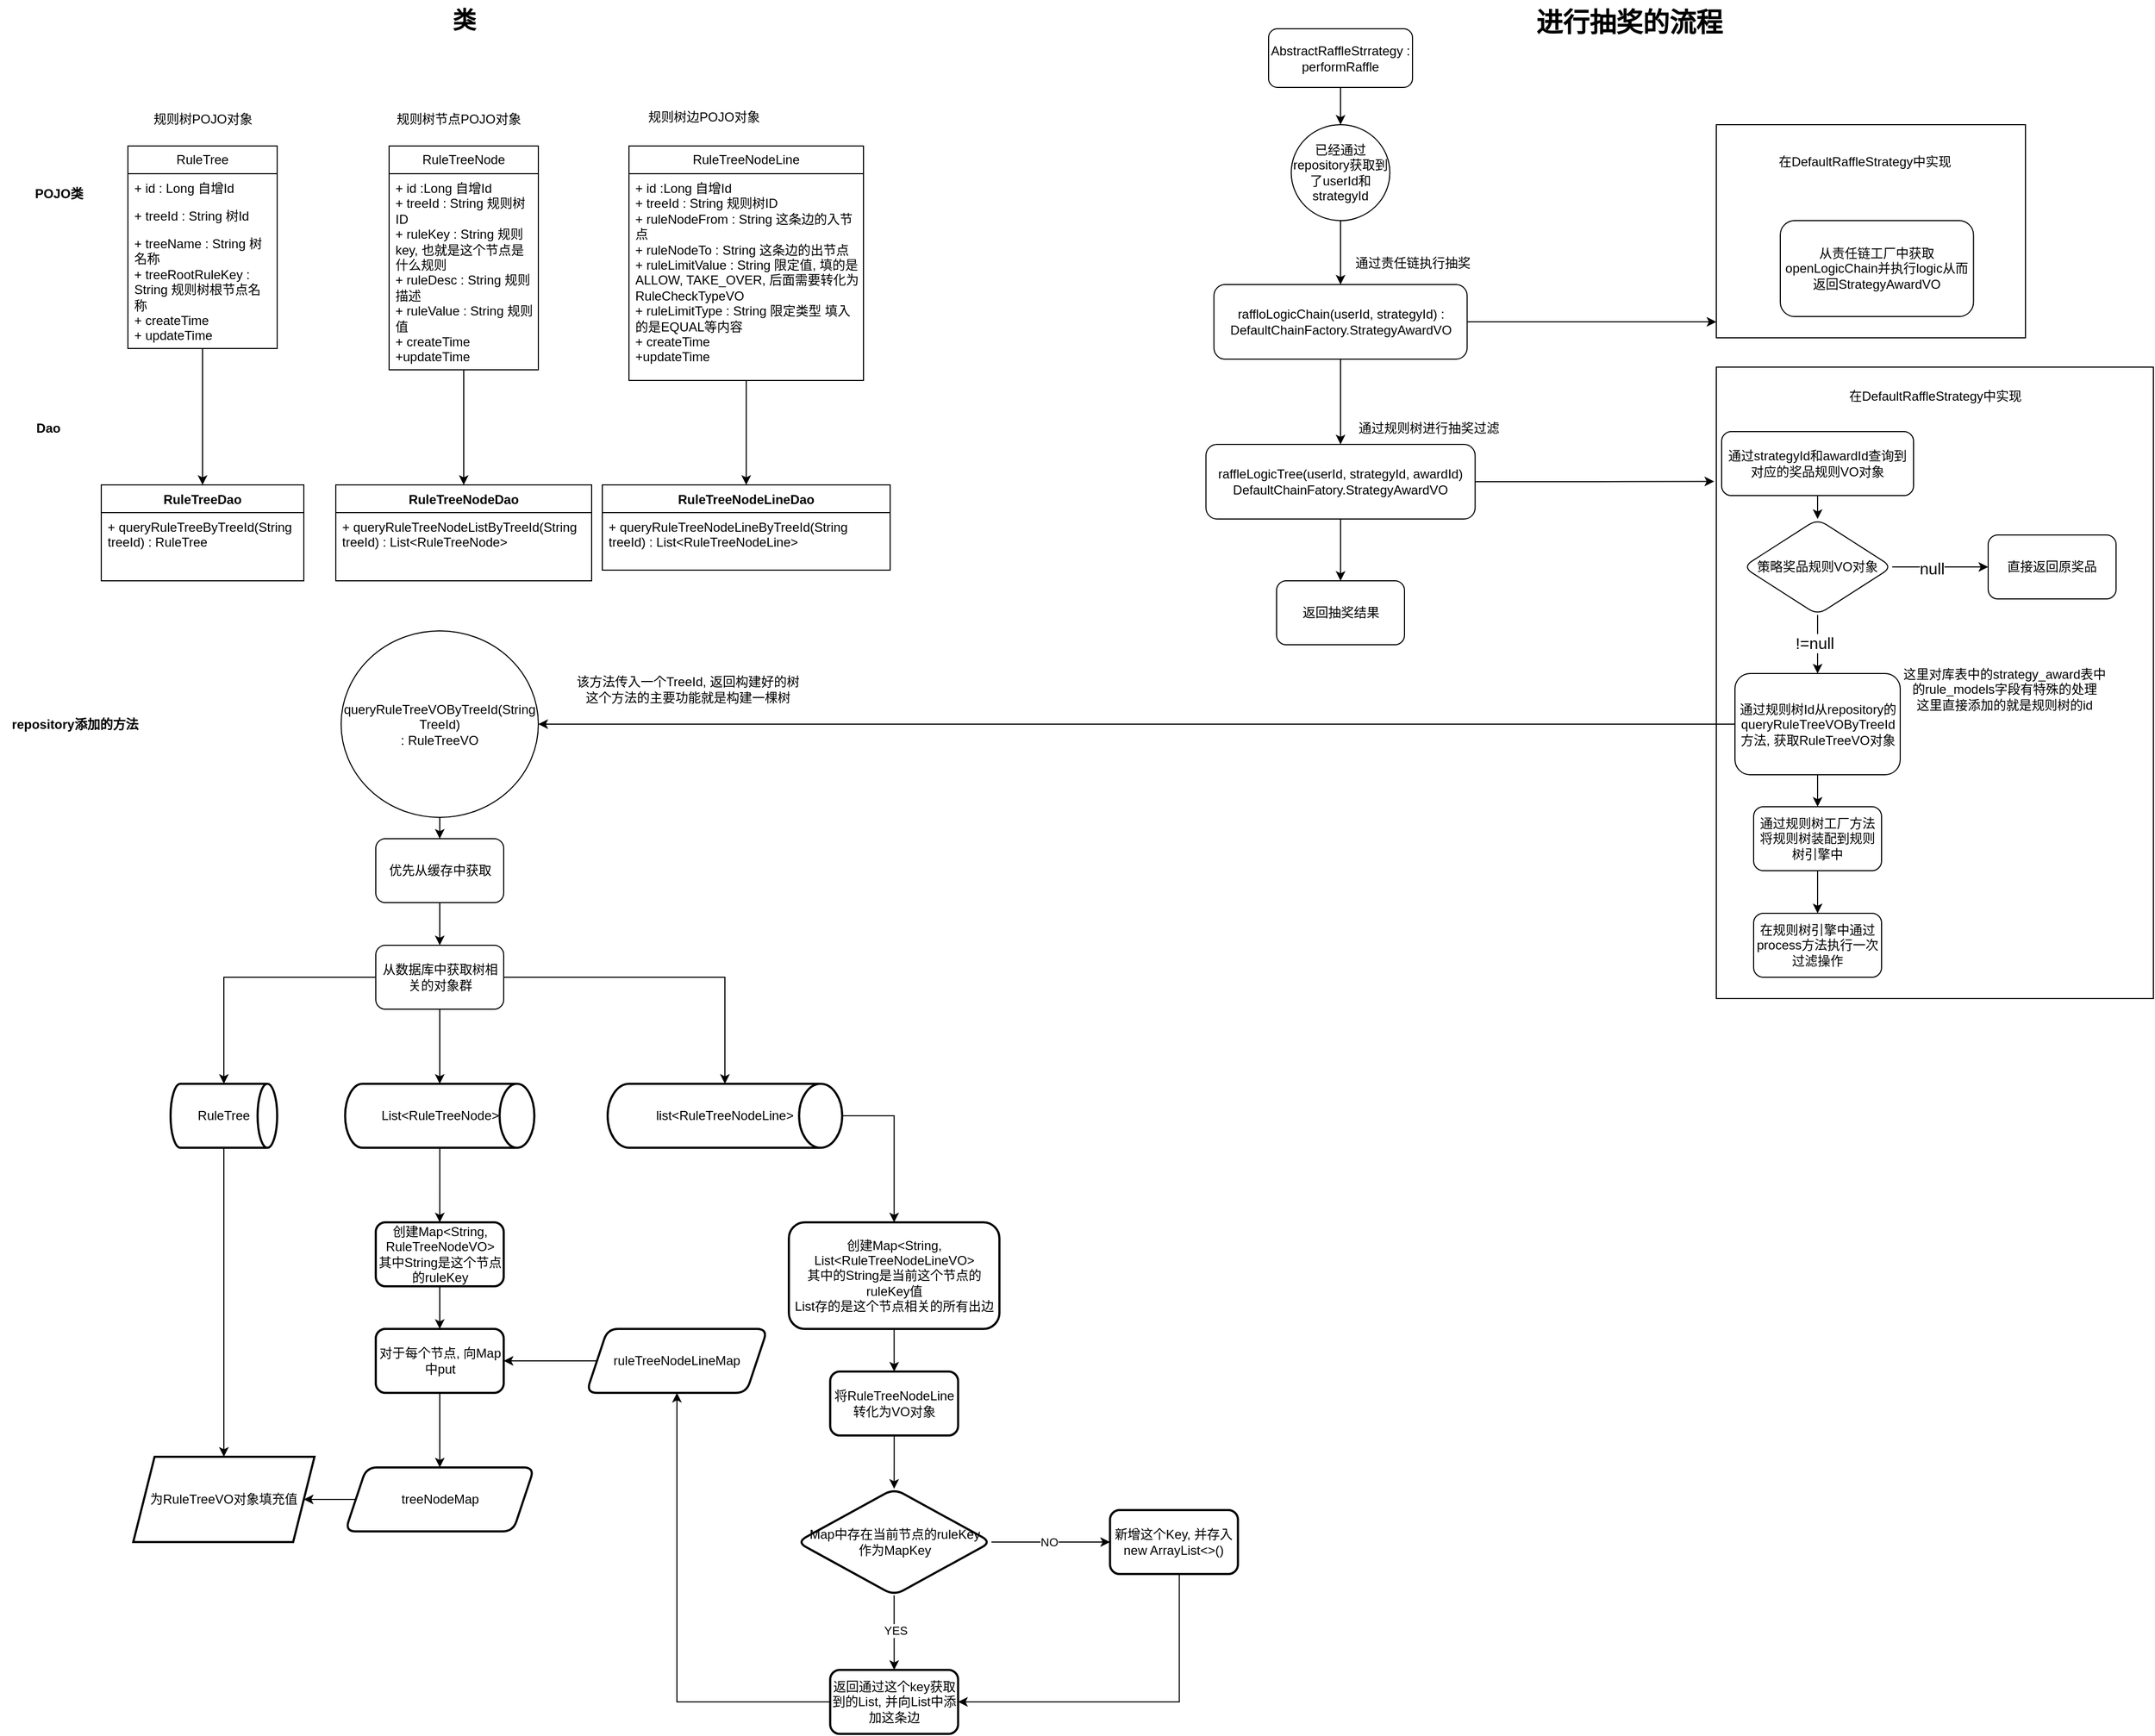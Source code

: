 <mxfile version="26.0.16">
  <diagram id="C5RBs43oDa-KdzZeNtuy" name="Page-1">
    <mxGraphModel dx="5303" dy="2144" grid="1" gridSize="10" guides="1" tooltips="1" connect="1" arrows="1" fold="1" page="1" pageScale="1" pageWidth="827" pageHeight="1169" math="0" shadow="0">
      <root>
        <mxCell id="WIyWlLk6GJQsqaUBKTNV-0" />
        <mxCell id="WIyWlLk6GJQsqaUBKTNV-1" parent="WIyWlLk6GJQsqaUBKTNV-0" />
        <mxCell id="oXg1LIYxwjziT1s_v5uo-91" value="" style="rounded=0;whiteSpace=wrap;html=1;fillColor=none;" vertex="1" parent="WIyWlLk6GJQsqaUBKTNV-1">
          <mxGeometry x="800" y="387.5" width="410" height="592.5" as="geometry" />
        </mxCell>
        <mxCell id="oXg1LIYxwjziT1s_v5uo-63" value="" style="rounded=0;whiteSpace=wrap;html=1;fillColor=none;" vertex="1" parent="WIyWlLk6GJQsqaUBKTNV-1">
          <mxGeometry x="800" y="160" width="290" height="200" as="geometry" />
        </mxCell>
        <mxCell id="oXg1LIYxwjziT1s_v5uo-50" value="" style="edgeStyle=orthogonalEdgeStyle;rounded=0;orthogonalLoop=1;jettySize=auto;html=1;" edge="1" parent="WIyWlLk6GJQsqaUBKTNV-1" source="WIyWlLk6GJQsqaUBKTNV-3" target="oXg1LIYxwjziT1s_v5uo-49">
          <mxGeometry relative="1" as="geometry" />
        </mxCell>
        <mxCell id="WIyWlLk6GJQsqaUBKTNV-3" value="AbstractRaffleStrrategy : performRaffle" style="rounded=1;whiteSpace=wrap;html=1;fontSize=12;glass=0;strokeWidth=1;shadow=0;" parent="WIyWlLk6GJQsqaUBKTNV-1" vertex="1">
          <mxGeometry x="380" y="70" width="135" height="55" as="geometry" />
        </mxCell>
        <mxCell id="duz1Y-5PVrEEevAg_t8W-0" value="进行抽奖的流程" style="text;html=1;align=center;verticalAlign=middle;resizable=0;points=[];autosize=1;strokeColor=none;fillColor=none;fontStyle=1;fontSize=25;" parent="WIyWlLk6GJQsqaUBKTNV-1" vertex="1">
          <mxGeometry x="617.5" y="43" width="200" height="40" as="geometry" />
        </mxCell>
        <mxCell id="oXg1LIYxwjziT1s_v5uo-0" value="&lt;font style=&quot;font-size: 22px;&quot;&gt;&lt;b&gt;类&lt;/b&gt;&lt;/font&gt;" style="text;html=1;align=center;verticalAlign=middle;resizable=0;points=[];autosize=1;strokeColor=none;fillColor=none;" vertex="1" parent="WIyWlLk6GJQsqaUBKTNV-1">
          <mxGeometry x="-400" y="43" width="50" height="40" as="geometry" />
        </mxCell>
        <mxCell id="oXg1LIYxwjziT1s_v5uo-1" value="POJO类" style="text;html=1;align=center;verticalAlign=middle;resizable=0;points=[];autosize=1;strokeColor=none;fillColor=none;fontStyle=1" vertex="1" parent="WIyWlLk6GJQsqaUBKTNV-1">
          <mxGeometry x="-790" y="210" width="70" height="30" as="geometry" />
        </mxCell>
        <mxCell id="oXg1LIYxwjziT1s_v5uo-2" value="Dao" style="text;html=1;align=center;verticalAlign=middle;resizable=0;points=[];autosize=1;strokeColor=none;fillColor=none;fontStyle=1" vertex="1" parent="WIyWlLk6GJQsqaUBKTNV-1">
          <mxGeometry x="-790" y="430" width="50" height="30" as="geometry" />
        </mxCell>
        <mxCell id="oXg1LIYxwjziT1s_v5uo-3" value="repository添加的方法" style="text;html=1;align=center;verticalAlign=middle;resizable=0;points=[];autosize=1;strokeColor=none;fillColor=none;fontStyle=1" vertex="1" parent="WIyWlLk6GJQsqaUBKTNV-1">
          <mxGeometry x="-810" y="707.5" width="140" height="30" as="geometry" />
        </mxCell>
        <mxCell id="oXg1LIYxwjziT1s_v5uo-45" style="edgeStyle=orthogonalEdgeStyle;rounded=0;orthogonalLoop=1;jettySize=auto;html=1;entryX=0.5;entryY=0;entryDx=0;entryDy=0;" edge="1" parent="WIyWlLk6GJQsqaUBKTNV-1" source="oXg1LIYxwjziT1s_v5uo-9" target="oXg1LIYxwjziT1s_v5uo-21">
          <mxGeometry relative="1" as="geometry" />
        </mxCell>
        <mxCell id="oXg1LIYxwjziT1s_v5uo-9" value="RuleTreeNode" style="swimlane;fontStyle=0;childLayout=stackLayout;horizontal=1;startSize=26;fillColor=none;horizontalStack=0;resizeParent=1;resizeParentMax=0;resizeLast=0;collapsible=1;marginBottom=0;whiteSpace=wrap;html=1;" vertex="1" parent="WIyWlLk6GJQsqaUBKTNV-1">
          <mxGeometry x="-445" y="180" width="140" height="210" as="geometry" />
        </mxCell>
        <mxCell id="oXg1LIYxwjziT1s_v5uo-12" value="+ id :Long 自增Id&lt;div&gt;+ treeId : String 规则树ID&lt;/div&gt;&lt;div&gt;+ ruleKey : String 规则key, 也就是这个节点是什么规则&lt;/div&gt;&lt;div&gt;+ ruleDesc : String 规则描述&lt;/div&gt;&lt;div&gt;+ ruleValue : String 规则值&lt;/div&gt;&lt;div&gt;+ createTime&lt;br&gt;+updateTime&lt;/div&gt;" style="text;strokeColor=none;fillColor=none;align=left;verticalAlign=top;spacingLeft=4;spacingRight=4;overflow=hidden;rotatable=0;points=[[0,0.5],[1,0.5]];portConstraint=eastwest;whiteSpace=wrap;html=1;" vertex="1" parent="oXg1LIYxwjziT1s_v5uo-9">
          <mxGeometry y="26" width="140" height="184" as="geometry" />
        </mxCell>
        <mxCell id="oXg1LIYxwjziT1s_v5uo-44" style="edgeStyle=orthogonalEdgeStyle;rounded=0;orthogonalLoop=1;jettySize=auto;html=1;entryX=0.5;entryY=0;entryDx=0;entryDy=0;" edge="1" parent="WIyWlLk6GJQsqaUBKTNV-1" source="oXg1LIYxwjziT1s_v5uo-13" target="oXg1LIYxwjziT1s_v5uo-25">
          <mxGeometry relative="1" as="geometry" />
        </mxCell>
        <mxCell id="oXg1LIYxwjziT1s_v5uo-13" value="RuleTree" style="swimlane;fontStyle=0;childLayout=stackLayout;horizontal=1;startSize=26;fillColor=none;horizontalStack=0;resizeParent=1;resizeParentMax=0;resizeLast=0;collapsible=1;marginBottom=0;whiteSpace=wrap;html=1;" vertex="1" parent="WIyWlLk6GJQsqaUBKTNV-1">
          <mxGeometry x="-690" y="180" width="140" height="190" as="geometry" />
        </mxCell>
        <mxCell id="oXg1LIYxwjziT1s_v5uo-14" value="+ id : Long 自增Id" style="text;strokeColor=none;fillColor=none;align=left;verticalAlign=top;spacingLeft=4;spacingRight=4;overflow=hidden;rotatable=0;points=[[0,0.5],[1,0.5]];portConstraint=eastwest;whiteSpace=wrap;html=1;" vertex="1" parent="oXg1LIYxwjziT1s_v5uo-13">
          <mxGeometry y="26" width="140" height="26" as="geometry" />
        </mxCell>
        <mxCell id="oXg1LIYxwjziT1s_v5uo-15" value="+ treeId : String 树Id" style="text;strokeColor=none;fillColor=none;align=left;verticalAlign=top;spacingLeft=4;spacingRight=4;overflow=hidden;rotatable=0;points=[[0,0.5],[1,0.5]];portConstraint=eastwest;whiteSpace=wrap;html=1;" vertex="1" parent="oXg1LIYxwjziT1s_v5uo-13">
          <mxGeometry y="52" width="140" height="26" as="geometry" />
        </mxCell>
        <mxCell id="oXg1LIYxwjziT1s_v5uo-16" value="+ treeName : String 树名称&lt;br&gt;&lt;div&gt;+ treeRootRuleKey : String 规则树根节点名称&lt;/div&gt;&lt;div&gt;+ createTime&lt;br&gt;+ updateTime&lt;/div&gt;" style="text;strokeColor=none;fillColor=none;align=left;verticalAlign=top;spacingLeft=4;spacingRight=4;overflow=hidden;rotatable=0;points=[[0,0.5],[1,0.5]];portConstraint=eastwest;whiteSpace=wrap;html=1;" vertex="1" parent="oXg1LIYxwjziT1s_v5uo-13">
          <mxGeometry y="78" width="140" height="112" as="geometry" />
        </mxCell>
        <mxCell id="oXg1LIYxwjziT1s_v5uo-46" style="edgeStyle=orthogonalEdgeStyle;rounded=0;orthogonalLoop=1;jettySize=auto;html=1;" edge="1" parent="WIyWlLk6GJQsqaUBKTNV-1" source="oXg1LIYxwjziT1s_v5uo-17" target="oXg1LIYxwjziT1s_v5uo-29">
          <mxGeometry relative="1" as="geometry" />
        </mxCell>
        <mxCell id="oXg1LIYxwjziT1s_v5uo-17" value="RuleTreeNodeLine" style="swimlane;fontStyle=0;childLayout=stackLayout;horizontal=1;startSize=26;fillColor=none;horizontalStack=0;resizeParent=1;resizeParentMax=0;resizeLast=0;collapsible=1;marginBottom=0;whiteSpace=wrap;html=1;" vertex="1" parent="WIyWlLk6GJQsqaUBKTNV-1">
          <mxGeometry x="-220" y="180" width="220" height="220" as="geometry" />
        </mxCell>
        <mxCell id="oXg1LIYxwjziT1s_v5uo-20" value="+ id :Long 自增Id&lt;div&gt;+ treeId : String 规则树ID&lt;/div&gt;&lt;div&gt;+ ruleNodeFrom : String 这条边的入节点&lt;/div&gt;&lt;div&gt;+ ruleNodeTo : String 这条边的出节点&lt;/div&gt;&lt;div&gt;+ ruleLimitValue : String 限定值, 填的是ALLOW, TAKE_OVER, 后面需要转化为RuleCheckTypeVO&lt;/div&gt;&lt;div&gt;+ ruleLimitType : String 限定类型 填入的是EQUAL等内容&lt;/div&gt;&lt;div&gt;+ createTime&lt;br&gt;+updateTime&lt;/div&gt;" style="text;strokeColor=none;fillColor=none;align=left;verticalAlign=top;spacingLeft=4;spacingRight=4;overflow=hidden;rotatable=0;points=[[0,0.5],[1,0.5]];portConstraint=eastwest;whiteSpace=wrap;html=1;" vertex="1" parent="oXg1LIYxwjziT1s_v5uo-17">
          <mxGeometry y="26" width="220" height="194" as="geometry" />
        </mxCell>
        <mxCell id="oXg1LIYxwjziT1s_v5uo-21" value="RuleTreeNodeDao" style="swimlane;fontStyle=1;align=center;verticalAlign=top;childLayout=stackLayout;horizontal=1;startSize=26;horizontalStack=0;resizeParent=1;resizeParentMax=0;resizeLast=0;collapsible=1;marginBottom=0;whiteSpace=wrap;html=1;" vertex="1" parent="WIyWlLk6GJQsqaUBKTNV-1">
          <mxGeometry x="-495" y="498" width="240" height="90" as="geometry" />
        </mxCell>
        <mxCell id="oXg1LIYxwjziT1s_v5uo-24" value="+ queryRuleTreeNodeListByTreeId(String treeId) : List&amp;lt;RuleTreeNode&amp;gt;" style="text;strokeColor=none;fillColor=none;align=left;verticalAlign=top;spacingLeft=4;spacingRight=4;overflow=hidden;rotatable=0;points=[[0,0.5],[1,0.5]];portConstraint=eastwest;whiteSpace=wrap;html=1;" vertex="1" parent="oXg1LIYxwjziT1s_v5uo-21">
          <mxGeometry y="26" width="240" height="64" as="geometry" />
        </mxCell>
        <mxCell id="oXg1LIYxwjziT1s_v5uo-25" value="RuleTreeDao" style="swimlane;fontStyle=1;align=center;verticalAlign=top;childLayout=stackLayout;horizontal=1;startSize=26;horizontalStack=0;resizeParent=1;resizeParentMax=0;resizeLast=0;collapsible=1;marginBottom=0;whiteSpace=wrap;html=1;" vertex="1" parent="WIyWlLk6GJQsqaUBKTNV-1">
          <mxGeometry x="-715" y="498" width="190" height="90" as="geometry" />
        </mxCell>
        <mxCell id="oXg1LIYxwjziT1s_v5uo-28" value="+ queryRuleTreeByTreeId(String treeId) : RuleTree" style="text;strokeColor=none;fillColor=none;align=left;verticalAlign=top;spacingLeft=4;spacingRight=4;overflow=hidden;rotatable=0;points=[[0,0.5],[1,0.5]];portConstraint=eastwest;whiteSpace=wrap;html=1;" vertex="1" parent="oXg1LIYxwjziT1s_v5uo-25">
          <mxGeometry y="26" width="190" height="64" as="geometry" />
        </mxCell>
        <mxCell id="oXg1LIYxwjziT1s_v5uo-29" value="RuleTreeNodeLineDao" style="swimlane;fontStyle=1;align=center;verticalAlign=top;childLayout=stackLayout;horizontal=1;startSize=26;horizontalStack=0;resizeParent=1;resizeParentMax=0;resizeLast=0;collapsible=1;marginBottom=0;whiteSpace=wrap;html=1;" vertex="1" parent="WIyWlLk6GJQsqaUBKTNV-1">
          <mxGeometry x="-245" y="498" width="270" height="80" as="geometry" />
        </mxCell>
        <mxCell id="oXg1LIYxwjziT1s_v5uo-32" value="+ queryRuleTreeNodeLineByTreeId(String treeId) : List&amp;lt;RuleTreeNodeLine&amp;gt;" style="text;strokeColor=none;fillColor=none;align=left;verticalAlign=top;spacingLeft=4;spacingRight=4;overflow=hidden;rotatable=0;points=[[0,0.5],[1,0.5]];portConstraint=eastwest;whiteSpace=wrap;html=1;" vertex="1" parent="oXg1LIYxwjziT1s_v5uo-29">
          <mxGeometry y="26" width="270" height="54" as="geometry" />
        </mxCell>
        <mxCell id="oXg1LIYxwjziT1s_v5uo-40" value="规则树POJO对象" style="text;html=1;align=center;verticalAlign=middle;resizable=0;points=[];autosize=1;strokeColor=none;fillColor=none;" vertex="1" parent="WIyWlLk6GJQsqaUBKTNV-1">
          <mxGeometry x="-680" y="140" width="120" height="30" as="geometry" />
        </mxCell>
        <mxCell id="oXg1LIYxwjziT1s_v5uo-41" value="规则树节点POJO对象" style="text;html=1;align=center;verticalAlign=middle;resizable=0;points=[];autosize=1;strokeColor=none;fillColor=none;" vertex="1" parent="WIyWlLk6GJQsqaUBKTNV-1">
          <mxGeometry x="-450" y="140" width="140" height="30" as="geometry" />
        </mxCell>
        <mxCell id="oXg1LIYxwjziT1s_v5uo-42" value="规则树边POJO对象" style="text;html=1;align=center;verticalAlign=middle;resizable=0;points=[];autosize=1;strokeColor=none;fillColor=none;" vertex="1" parent="WIyWlLk6GJQsqaUBKTNV-1">
          <mxGeometry x="-215" y="138" width="130" height="30" as="geometry" />
        </mxCell>
        <mxCell id="oXg1LIYxwjziT1s_v5uo-54" value="" style="edgeStyle=orthogonalEdgeStyle;rounded=0;orthogonalLoop=1;jettySize=auto;html=1;" edge="1" parent="WIyWlLk6GJQsqaUBKTNV-1" source="oXg1LIYxwjziT1s_v5uo-49" target="oXg1LIYxwjziT1s_v5uo-53">
          <mxGeometry relative="1" as="geometry" />
        </mxCell>
        <mxCell id="oXg1LIYxwjziT1s_v5uo-49" value="已经通过repository获取到了userId和strategyId" style="ellipse;whiteSpace=wrap;html=1;rounded=1;glass=0;strokeWidth=1;shadow=0;" vertex="1" parent="WIyWlLk6GJQsqaUBKTNV-1">
          <mxGeometry x="401.25" y="160" width="92.5" height="90" as="geometry" />
        </mxCell>
        <mxCell id="oXg1LIYxwjziT1s_v5uo-62" style="edgeStyle=orthogonalEdgeStyle;rounded=0;orthogonalLoop=1;jettySize=auto;html=1;" edge="1" parent="WIyWlLk6GJQsqaUBKTNV-1" source="oXg1LIYxwjziT1s_v5uo-53">
          <mxGeometry relative="1" as="geometry">
            <mxPoint x="800" y="345" as="targetPoint" />
          </mxGeometry>
        </mxCell>
        <mxCell id="oXg1LIYxwjziT1s_v5uo-68" value="" style="edgeStyle=orthogonalEdgeStyle;rounded=0;orthogonalLoop=1;jettySize=auto;html=1;" edge="1" parent="WIyWlLk6GJQsqaUBKTNV-1" source="oXg1LIYxwjziT1s_v5uo-53" target="oXg1LIYxwjziT1s_v5uo-67">
          <mxGeometry relative="1" as="geometry" />
        </mxCell>
        <mxCell id="oXg1LIYxwjziT1s_v5uo-53" value="raffloLogicChain(userId, strategyId) : DefaultChainFactory.StrategyAwardVO" style="whiteSpace=wrap;html=1;rounded=1;glass=0;strokeWidth=1;shadow=0;" vertex="1" parent="WIyWlLk6GJQsqaUBKTNV-1">
          <mxGeometry x="328.75" y="310" width="237.5" height="70" as="geometry" />
        </mxCell>
        <mxCell id="oXg1LIYxwjziT1s_v5uo-55" value="通过责任链执行抽奖" style="text;html=1;align=center;verticalAlign=middle;resizable=0;points=[];autosize=1;strokeColor=none;fillColor=none;" vertex="1" parent="WIyWlLk6GJQsqaUBKTNV-1">
          <mxGeometry x="450" y="275" width="130" height="30" as="geometry" />
        </mxCell>
        <mxCell id="oXg1LIYxwjziT1s_v5uo-59" value="在DefaultRaffleStrategy中实现" style="text;html=1;align=center;verticalAlign=middle;resizable=0;points=[];autosize=1;strokeColor=none;fillColor=none;" vertex="1" parent="WIyWlLk6GJQsqaUBKTNV-1">
          <mxGeometry x="843.75" y="180" width="190" height="30" as="geometry" />
        </mxCell>
        <mxCell id="oXg1LIYxwjziT1s_v5uo-60" value="从责任链工厂中获取openLogicChain并执行logic从而返回StrategyAwardVO" style="whiteSpace=wrap;html=1;rounded=1;glass=0;strokeWidth=1;shadow=0;" vertex="1" parent="WIyWlLk6GJQsqaUBKTNV-1">
          <mxGeometry x="860" y="250" width="181.25" height="90" as="geometry" />
        </mxCell>
        <mxCell id="oXg1LIYxwjziT1s_v5uo-71" value="" style="edgeStyle=orthogonalEdgeStyle;rounded=0;orthogonalLoop=1;jettySize=auto;html=1;" edge="1" parent="WIyWlLk6GJQsqaUBKTNV-1" source="oXg1LIYxwjziT1s_v5uo-67" target="oXg1LIYxwjziT1s_v5uo-70">
          <mxGeometry relative="1" as="geometry" />
        </mxCell>
        <mxCell id="oXg1LIYxwjziT1s_v5uo-67" value="raffleLogicTree(userId, strategyId, awardId)&lt;div&gt;DefaultChainFatory.StrategyAwardVO&lt;/div&gt;" style="whiteSpace=wrap;html=1;rounded=1;glass=0;strokeWidth=1;shadow=0;" vertex="1" parent="WIyWlLk6GJQsqaUBKTNV-1">
          <mxGeometry x="321.25" y="460" width="252.5" height="70" as="geometry" />
        </mxCell>
        <mxCell id="oXg1LIYxwjziT1s_v5uo-69" value="通过规则树进行抽奖过滤" style="text;html=1;align=center;verticalAlign=middle;resizable=0;points=[];autosize=1;strokeColor=none;fillColor=none;" vertex="1" parent="WIyWlLk6GJQsqaUBKTNV-1">
          <mxGeometry x="450" y="430" width="160" height="30" as="geometry" />
        </mxCell>
        <mxCell id="oXg1LIYxwjziT1s_v5uo-70" value="返回抽奖结果" style="whiteSpace=wrap;html=1;rounded=1;glass=0;strokeWidth=1;shadow=0;" vertex="1" parent="WIyWlLk6GJQsqaUBKTNV-1">
          <mxGeometry x="387.5" y="588" width="120" height="60" as="geometry" />
        </mxCell>
        <mxCell id="oXg1LIYxwjziT1s_v5uo-73" value="在DefaultRaffleStrategy中实现" style="text;html=1;align=center;verticalAlign=middle;resizable=0;points=[];autosize=1;strokeColor=none;fillColor=none;" vertex="1" parent="WIyWlLk6GJQsqaUBKTNV-1">
          <mxGeometry x="910" y="400" width="190" height="30" as="geometry" />
        </mxCell>
        <mxCell id="oXg1LIYxwjziT1s_v5uo-79" value="" style="edgeStyle=orthogonalEdgeStyle;rounded=0;orthogonalLoop=1;jettySize=auto;html=1;" edge="1" parent="WIyWlLk6GJQsqaUBKTNV-1" source="oXg1LIYxwjziT1s_v5uo-75" target="oXg1LIYxwjziT1s_v5uo-78">
          <mxGeometry relative="1" as="geometry" />
        </mxCell>
        <mxCell id="oXg1LIYxwjziT1s_v5uo-75" value="通过strategyId和awardId查询到对应的奖品规则VO对象" style="rounded=1;whiteSpace=wrap;html=1;" vertex="1" parent="WIyWlLk6GJQsqaUBKTNV-1">
          <mxGeometry x="805" y="448" width="180" height="60" as="geometry" />
        </mxCell>
        <mxCell id="oXg1LIYxwjziT1s_v5uo-81" value="" style="edgeStyle=orthogonalEdgeStyle;rounded=0;orthogonalLoop=1;jettySize=auto;html=1;" edge="1" parent="WIyWlLk6GJQsqaUBKTNV-1" source="oXg1LIYxwjziT1s_v5uo-78" target="oXg1LIYxwjziT1s_v5uo-80">
          <mxGeometry relative="1" as="geometry" />
        </mxCell>
        <mxCell id="oXg1LIYxwjziT1s_v5uo-82" value="&lt;font style=&quot;font-size: 15px;&quot;&gt;null&lt;/font&gt;" style="edgeLabel;html=1;align=center;verticalAlign=middle;resizable=0;points=[];" vertex="1" connectable="0" parent="oXg1LIYxwjziT1s_v5uo-81">
          <mxGeometry x="-0.184" y="-1" relative="1" as="geometry">
            <mxPoint as="offset" />
          </mxGeometry>
        </mxCell>
        <mxCell id="oXg1LIYxwjziT1s_v5uo-84" value="" style="edgeStyle=orthogonalEdgeStyle;rounded=0;orthogonalLoop=1;jettySize=auto;html=1;" edge="1" parent="WIyWlLk6GJQsqaUBKTNV-1" source="oXg1LIYxwjziT1s_v5uo-78" target="oXg1LIYxwjziT1s_v5uo-83">
          <mxGeometry relative="1" as="geometry" />
        </mxCell>
        <mxCell id="oXg1LIYxwjziT1s_v5uo-85" value="&lt;font style=&quot;font-size: 15px;&quot;&gt;!=null&lt;/font&gt;" style="edgeLabel;html=1;align=center;verticalAlign=middle;resizable=0;points=[];" vertex="1" connectable="0" parent="oXg1LIYxwjziT1s_v5uo-84">
          <mxGeometry x="-0.055" y="-3" relative="1" as="geometry">
            <mxPoint as="offset" />
          </mxGeometry>
        </mxCell>
        <mxCell id="oXg1LIYxwjziT1s_v5uo-78" value="策略奖品规则VO对象" style="rhombus;whiteSpace=wrap;html=1;rounded=1;" vertex="1" parent="WIyWlLk6GJQsqaUBKTNV-1">
          <mxGeometry x="825" y="530" width="140" height="90" as="geometry" />
        </mxCell>
        <mxCell id="oXg1LIYxwjziT1s_v5uo-80" value="直接返回原奖品" style="whiteSpace=wrap;html=1;rounded=1;" vertex="1" parent="WIyWlLk6GJQsqaUBKTNV-1">
          <mxGeometry x="1055" y="545" width="120" height="60" as="geometry" />
        </mxCell>
        <mxCell id="oXg1LIYxwjziT1s_v5uo-88" value="" style="edgeStyle=orthogonalEdgeStyle;rounded=0;orthogonalLoop=1;jettySize=auto;html=1;" edge="1" parent="WIyWlLk6GJQsqaUBKTNV-1" source="oXg1LIYxwjziT1s_v5uo-83" target="oXg1LIYxwjziT1s_v5uo-87">
          <mxGeometry relative="1" as="geometry" />
        </mxCell>
        <mxCell id="oXg1LIYxwjziT1s_v5uo-93" style="edgeStyle=orthogonalEdgeStyle;rounded=0;orthogonalLoop=1;jettySize=auto;html=1;entryX=1;entryY=0.5;entryDx=0;entryDy=0;" edge="1" parent="WIyWlLk6GJQsqaUBKTNV-1" source="oXg1LIYxwjziT1s_v5uo-83" target="oXg1LIYxwjziT1s_v5uo-95">
          <mxGeometry relative="1" as="geometry">
            <mxPoint x="-310" y="720" as="targetPoint" />
          </mxGeometry>
        </mxCell>
        <mxCell id="oXg1LIYxwjziT1s_v5uo-83" value="通过规则树Id从repository的queryRuleTreeVOByTreeId方法, 获取RuleTreeVO对象" style="whiteSpace=wrap;html=1;rounded=1;" vertex="1" parent="WIyWlLk6GJQsqaUBKTNV-1">
          <mxGeometry x="817.5" y="675" width="155" height="95" as="geometry" />
        </mxCell>
        <mxCell id="oXg1LIYxwjziT1s_v5uo-86" value="这里对库表中的strategy_award表中&lt;br&gt;的rule_models字段有特殊的处理&lt;br&gt;这里直接添加的就是规则树的id" style="text;html=1;align=center;verticalAlign=middle;resizable=0;points=[];autosize=1;strokeColor=none;fillColor=none;" vertex="1" parent="WIyWlLk6GJQsqaUBKTNV-1">
          <mxGeometry x="965" y="660" width="210" height="60" as="geometry" />
        </mxCell>
        <mxCell id="oXg1LIYxwjziT1s_v5uo-90" value="" style="edgeStyle=orthogonalEdgeStyle;rounded=0;orthogonalLoop=1;jettySize=auto;html=1;" edge="1" parent="WIyWlLk6GJQsqaUBKTNV-1" source="oXg1LIYxwjziT1s_v5uo-87" target="oXg1LIYxwjziT1s_v5uo-89">
          <mxGeometry relative="1" as="geometry" />
        </mxCell>
        <mxCell id="oXg1LIYxwjziT1s_v5uo-87" value="通过规则树工厂方法将规则树装配到规则树引擎中" style="whiteSpace=wrap;html=1;rounded=1;" vertex="1" parent="WIyWlLk6GJQsqaUBKTNV-1">
          <mxGeometry x="835" y="800" width="120" height="60" as="geometry" />
        </mxCell>
        <mxCell id="oXg1LIYxwjziT1s_v5uo-89" value="在规则树引擎中通过process方法执行一次过滤操作" style="whiteSpace=wrap;html=1;rounded=1;" vertex="1" parent="WIyWlLk6GJQsqaUBKTNV-1">
          <mxGeometry x="835" y="900" width="120" height="60" as="geometry" />
        </mxCell>
        <mxCell id="oXg1LIYxwjziT1s_v5uo-92" style="edgeStyle=orthogonalEdgeStyle;rounded=0;orthogonalLoop=1;jettySize=auto;html=1;entryX=-0.005;entryY=0.181;entryDx=0;entryDy=0;entryPerimeter=0;" edge="1" parent="WIyWlLk6GJQsqaUBKTNV-1" source="oXg1LIYxwjziT1s_v5uo-67" target="oXg1LIYxwjziT1s_v5uo-91">
          <mxGeometry relative="1" as="geometry" />
        </mxCell>
        <mxCell id="oXg1LIYxwjziT1s_v5uo-100" value="" style="edgeStyle=orthogonalEdgeStyle;rounded=0;orthogonalLoop=1;jettySize=auto;html=1;" edge="1" parent="WIyWlLk6GJQsqaUBKTNV-1" source="oXg1LIYxwjziT1s_v5uo-95" target="oXg1LIYxwjziT1s_v5uo-99">
          <mxGeometry relative="1" as="geometry" />
        </mxCell>
        <mxCell id="oXg1LIYxwjziT1s_v5uo-95" value="queryRuleTreeVOByTreeId(String TreeId)&lt;br&gt;: RuleTreeVO" style="ellipse;whiteSpace=wrap;html=1;" vertex="1" parent="WIyWlLk6GJQsqaUBKTNV-1">
          <mxGeometry x="-490" y="635" width="185" height="175" as="geometry" />
        </mxCell>
        <mxCell id="oXg1LIYxwjziT1s_v5uo-96" value="该方法传入一个TreeId, 返回构建好的树&lt;br&gt;这个方法的主要功能就是构建一棵树" style="text;html=1;align=center;verticalAlign=middle;resizable=0;points=[];autosize=1;strokeColor=none;fillColor=none;" vertex="1" parent="WIyWlLk6GJQsqaUBKTNV-1">
          <mxGeometry x="-280" y="670" width="230" height="40" as="geometry" />
        </mxCell>
        <mxCell id="oXg1LIYxwjziT1s_v5uo-102" value="" style="edgeStyle=orthogonalEdgeStyle;rounded=0;orthogonalLoop=1;jettySize=auto;html=1;" edge="1" parent="WIyWlLk6GJQsqaUBKTNV-1" source="oXg1LIYxwjziT1s_v5uo-99" target="oXg1LIYxwjziT1s_v5uo-101">
          <mxGeometry relative="1" as="geometry" />
        </mxCell>
        <mxCell id="oXg1LIYxwjziT1s_v5uo-99" value="优先从缓存中获取" style="rounded=1;whiteSpace=wrap;html=1;" vertex="1" parent="WIyWlLk6GJQsqaUBKTNV-1">
          <mxGeometry x="-457.5" y="830" width="120" height="60" as="geometry" />
        </mxCell>
        <mxCell id="oXg1LIYxwjziT1s_v5uo-117" style="edgeStyle=orthogonalEdgeStyle;rounded=0;orthogonalLoop=1;jettySize=auto;html=1;" edge="1" parent="WIyWlLk6GJQsqaUBKTNV-1" source="oXg1LIYxwjziT1s_v5uo-101" target="oXg1LIYxwjziT1s_v5uo-114">
          <mxGeometry relative="1" as="geometry" />
        </mxCell>
        <mxCell id="oXg1LIYxwjziT1s_v5uo-119" style="edgeStyle=orthogonalEdgeStyle;rounded=0;orthogonalLoop=1;jettySize=auto;html=1;" edge="1" parent="WIyWlLk6GJQsqaUBKTNV-1" source="oXg1LIYxwjziT1s_v5uo-101" target="oXg1LIYxwjziT1s_v5uo-116">
          <mxGeometry relative="1" as="geometry" />
        </mxCell>
        <mxCell id="oXg1LIYxwjziT1s_v5uo-101" value="从数据库中获取树相关的对象群" style="whiteSpace=wrap;html=1;rounded=1;" vertex="1" parent="WIyWlLk6GJQsqaUBKTNV-1">
          <mxGeometry x="-457.5" y="930" width="120" height="60" as="geometry" />
        </mxCell>
        <mxCell id="oXg1LIYxwjziT1s_v5uo-154" value="" style="edgeStyle=orthogonalEdgeStyle;rounded=0;orthogonalLoop=1;jettySize=auto;html=1;" edge="1" parent="WIyWlLk6GJQsqaUBKTNV-1" source="oXg1LIYxwjziT1s_v5uo-114" target="oXg1LIYxwjziT1s_v5uo-153">
          <mxGeometry relative="1" as="geometry" />
        </mxCell>
        <mxCell id="oXg1LIYxwjziT1s_v5uo-114" value="RuleTree" style="strokeWidth=2;html=1;shape=mxgraph.flowchart.direct_data;whiteSpace=wrap;" vertex="1" parent="WIyWlLk6GJQsqaUBKTNV-1">
          <mxGeometry x="-650" y="1060" width="100" height="60" as="geometry" />
        </mxCell>
        <mxCell id="oXg1LIYxwjziT1s_v5uo-141" style="edgeStyle=orthogonalEdgeStyle;rounded=0;orthogonalLoop=1;jettySize=auto;html=1;" edge="1" parent="WIyWlLk6GJQsqaUBKTNV-1" source="oXg1LIYxwjziT1s_v5uo-115" target="oXg1LIYxwjziT1s_v5uo-138">
          <mxGeometry relative="1" as="geometry" />
        </mxCell>
        <mxCell id="oXg1LIYxwjziT1s_v5uo-115" value="List&amp;lt;RuleTreeNode&amp;gt;" style="strokeWidth=2;html=1;shape=mxgraph.flowchart.direct_data;whiteSpace=wrap;" vertex="1" parent="WIyWlLk6GJQsqaUBKTNV-1">
          <mxGeometry x="-486.25" y="1060" width="177.5" height="60" as="geometry" />
        </mxCell>
        <mxCell id="oXg1LIYxwjziT1s_v5uo-140" style="edgeStyle=orthogonalEdgeStyle;rounded=0;orthogonalLoop=1;jettySize=auto;html=1;exitX=1;exitY=0.5;exitDx=0;exitDy=0;exitPerimeter=0;" edge="1" parent="WIyWlLk6GJQsqaUBKTNV-1" source="oXg1LIYxwjziT1s_v5uo-116" target="oXg1LIYxwjziT1s_v5uo-120">
          <mxGeometry relative="1" as="geometry" />
        </mxCell>
        <mxCell id="oXg1LIYxwjziT1s_v5uo-116" value="list&amp;lt;RuleTreeNodeLine&amp;gt;" style="strokeWidth=2;html=1;shape=mxgraph.flowchart.direct_data;whiteSpace=wrap;" vertex="1" parent="WIyWlLk6GJQsqaUBKTNV-1">
          <mxGeometry x="-240" y="1060" width="220" height="60" as="geometry" />
        </mxCell>
        <mxCell id="oXg1LIYxwjziT1s_v5uo-118" style="edgeStyle=orthogonalEdgeStyle;rounded=0;orthogonalLoop=1;jettySize=auto;html=1;entryX=0.5;entryY=0;entryDx=0;entryDy=0;entryPerimeter=0;" edge="1" parent="WIyWlLk6GJQsqaUBKTNV-1" source="oXg1LIYxwjziT1s_v5uo-101" target="oXg1LIYxwjziT1s_v5uo-115">
          <mxGeometry relative="1" as="geometry" />
        </mxCell>
        <mxCell id="oXg1LIYxwjziT1s_v5uo-124" value="" style="edgeStyle=orthogonalEdgeStyle;rounded=0;orthogonalLoop=1;jettySize=auto;html=1;" edge="1" parent="WIyWlLk6GJQsqaUBKTNV-1" source="oXg1LIYxwjziT1s_v5uo-120" target="oXg1LIYxwjziT1s_v5uo-123">
          <mxGeometry relative="1" as="geometry" />
        </mxCell>
        <mxCell id="oXg1LIYxwjziT1s_v5uo-120" value="创建Map&amp;lt;String, List&amp;lt;RuleTreeNodeLineVO&amp;gt;&lt;br&gt;其中的String是当前这个节点的ruleKey值&lt;br&gt;List存的是这个节点相关的所有出边" style="rounded=1;whiteSpace=wrap;html=1;strokeWidth=2;" vertex="1" parent="WIyWlLk6GJQsqaUBKTNV-1">
          <mxGeometry x="-70" y="1190" width="197.5" height="100" as="geometry" />
        </mxCell>
        <mxCell id="oXg1LIYxwjziT1s_v5uo-128" value="" style="edgeStyle=orthogonalEdgeStyle;rounded=0;orthogonalLoop=1;jettySize=auto;html=1;" edge="1" parent="WIyWlLk6GJQsqaUBKTNV-1" source="oXg1LIYxwjziT1s_v5uo-123" target="oXg1LIYxwjziT1s_v5uo-127">
          <mxGeometry relative="1" as="geometry" />
        </mxCell>
        <mxCell id="oXg1LIYxwjziT1s_v5uo-123" value="将RuleTreeNodeLine转化为VO对象" style="whiteSpace=wrap;html=1;rounded=1;strokeWidth=2;" vertex="1" parent="WIyWlLk6GJQsqaUBKTNV-1">
          <mxGeometry x="-31.25" y="1330" width="120" height="60" as="geometry" />
        </mxCell>
        <mxCell id="oXg1LIYxwjziT1s_v5uo-130" value="" style="edgeStyle=orthogonalEdgeStyle;rounded=0;orthogonalLoop=1;jettySize=auto;html=1;" edge="1" parent="WIyWlLk6GJQsqaUBKTNV-1" source="oXg1LIYxwjziT1s_v5uo-127" target="oXg1LIYxwjziT1s_v5uo-129">
          <mxGeometry relative="1" as="geometry" />
        </mxCell>
        <mxCell id="oXg1LIYxwjziT1s_v5uo-131" value="NO" style="edgeLabel;html=1;align=center;verticalAlign=middle;resizable=0;points=[];" vertex="1" connectable="0" parent="oXg1LIYxwjziT1s_v5uo-130">
          <mxGeometry x="-0.03" relative="1" as="geometry">
            <mxPoint as="offset" />
          </mxGeometry>
        </mxCell>
        <mxCell id="oXg1LIYxwjziT1s_v5uo-133" value="" style="edgeStyle=orthogonalEdgeStyle;rounded=0;orthogonalLoop=1;jettySize=auto;html=1;" edge="1" parent="WIyWlLk6GJQsqaUBKTNV-1" source="oXg1LIYxwjziT1s_v5uo-127" target="oXg1LIYxwjziT1s_v5uo-132">
          <mxGeometry relative="1" as="geometry" />
        </mxCell>
        <mxCell id="oXg1LIYxwjziT1s_v5uo-134" value="YES" style="edgeLabel;html=1;align=center;verticalAlign=middle;resizable=0;points=[];" vertex="1" connectable="0" parent="oXg1LIYxwjziT1s_v5uo-133">
          <mxGeometry x="-0.058" y="1" relative="1" as="geometry">
            <mxPoint as="offset" />
          </mxGeometry>
        </mxCell>
        <mxCell id="oXg1LIYxwjziT1s_v5uo-127" value="Map中存在当前节点的ruleKey&lt;br&gt;作为MapKey" style="rhombus;whiteSpace=wrap;html=1;rounded=1;strokeWidth=2;" vertex="1" parent="WIyWlLk6GJQsqaUBKTNV-1">
          <mxGeometry x="-62.5" y="1440" width="182.5" height="100" as="geometry" />
        </mxCell>
        <mxCell id="oXg1LIYxwjziT1s_v5uo-135" style="edgeStyle=orthogonalEdgeStyle;rounded=0;orthogonalLoop=1;jettySize=auto;html=1;entryX=1;entryY=0.5;entryDx=0;entryDy=0;" edge="1" parent="WIyWlLk6GJQsqaUBKTNV-1" source="oXg1LIYxwjziT1s_v5uo-129" target="oXg1LIYxwjziT1s_v5uo-132">
          <mxGeometry relative="1" as="geometry">
            <Array as="points">
              <mxPoint x="296.25" y="1640" />
            </Array>
          </mxGeometry>
        </mxCell>
        <mxCell id="oXg1LIYxwjziT1s_v5uo-129" value="新增这个Key, 并存入new ArrayList&amp;lt;&amp;gt;()" style="whiteSpace=wrap;html=1;rounded=1;strokeWidth=2;" vertex="1" parent="WIyWlLk6GJQsqaUBKTNV-1">
          <mxGeometry x="231.25" y="1460" width="120" height="60" as="geometry" />
        </mxCell>
        <mxCell id="oXg1LIYxwjziT1s_v5uo-147" value="" style="edgeStyle=orthogonalEdgeStyle;rounded=0;orthogonalLoop=1;jettySize=auto;html=1;" edge="1" parent="WIyWlLk6GJQsqaUBKTNV-1" source="oXg1LIYxwjziT1s_v5uo-132" target="oXg1LIYxwjziT1s_v5uo-146">
          <mxGeometry relative="1" as="geometry" />
        </mxCell>
        <mxCell id="oXg1LIYxwjziT1s_v5uo-132" value="返回通过这个key获取到的List, 并向List中添加这条边" style="whiteSpace=wrap;html=1;rounded=1;strokeWidth=2;" vertex="1" parent="WIyWlLk6GJQsqaUBKTNV-1">
          <mxGeometry x="-31.25" y="1610" width="120" height="60" as="geometry" />
        </mxCell>
        <mxCell id="oXg1LIYxwjziT1s_v5uo-143" value="" style="edgeStyle=orthogonalEdgeStyle;rounded=0;orthogonalLoop=1;jettySize=auto;html=1;" edge="1" parent="WIyWlLk6GJQsqaUBKTNV-1" source="oXg1LIYxwjziT1s_v5uo-138" target="oXg1LIYxwjziT1s_v5uo-142">
          <mxGeometry relative="1" as="geometry" />
        </mxCell>
        <mxCell id="oXg1LIYxwjziT1s_v5uo-138" value="创建Map&amp;lt;String, RuleTreeNodeVO&amp;gt;&lt;br&gt;&lt;div&gt;其中String是这个节点的ruleKey&lt;/div&gt;" style="rounded=1;whiteSpace=wrap;html=1;strokeWidth=2;" vertex="1" parent="WIyWlLk6GJQsqaUBKTNV-1">
          <mxGeometry x="-457.5" y="1190" width="120" height="60" as="geometry" />
        </mxCell>
        <mxCell id="oXg1LIYxwjziT1s_v5uo-149" value="" style="edgeStyle=orthogonalEdgeStyle;rounded=0;orthogonalLoop=1;jettySize=auto;html=1;" edge="1" parent="WIyWlLk6GJQsqaUBKTNV-1" source="oXg1LIYxwjziT1s_v5uo-142" target="oXg1LIYxwjziT1s_v5uo-148">
          <mxGeometry relative="1" as="geometry" />
        </mxCell>
        <mxCell id="oXg1LIYxwjziT1s_v5uo-142" value="对于每个节点, 向Map中put" style="whiteSpace=wrap;html=1;rounded=1;strokeWidth=2;" vertex="1" parent="WIyWlLk6GJQsqaUBKTNV-1">
          <mxGeometry x="-457.5" y="1290" width="120" height="60" as="geometry" />
        </mxCell>
        <mxCell id="oXg1LIYxwjziT1s_v5uo-150" style="edgeStyle=orthogonalEdgeStyle;rounded=0;orthogonalLoop=1;jettySize=auto;html=1;entryX=1;entryY=0.5;entryDx=0;entryDy=0;" edge="1" parent="WIyWlLk6GJQsqaUBKTNV-1" source="oXg1LIYxwjziT1s_v5uo-146" target="oXg1LIYxwjziT1s_v5uo-142">
          <mxGeometry relative="1" as="geometry" />
        </mxCell>
        <mxCell id="oXg1LIYxwjziT1s_v5uo-146" value="ruleTreeNodeLineMap" style="shape=parallelogram;perimeter=parallelogramPerimeter;whiteSpace=wrap;html=1;fixedSize=1;rounded=1;strokeWidth=2;" vertex="1" parent="WIyWlLk6GJQsqaUBKTNV-1">
          <mxGeometry x="-260" y="1290" width="170" height="60" as="geometry" />
        </mxCell>
        <mxCell id="oXg1LIYxwjziT1s_v5uo-155" style="edgeStyle=orthogonalEdgeStyle;rounded=0;orthogonalLoop=1;jettySize=auto;html=1;entryX=1;entryY=0.5;entryDx=0;entryDy=0;" edge="1" parent="WIyWlLk6GJQsqaUBKTNV-1" source="oXg1LIYxwjziT1s_v5uo-148" target="oXg1LIYxwjziT1s_v5uo-153">
          <mxGeometry relative="1" as="geometry" />
        </mxCell>
        <mxCell id="oXg1LIYxwjziT1s_v5uo-148" value="treeNodeMap" style="shape=parallelogram;perimeter=parallelogramPerimeter;whiteSpace=wrap;html=1;fixedSize=1;rounded=1;strokeWidth=2;" vertex="1" parent="WIyWlLk6GJQsqaUBKTNV-1">
          <mxGeometry x="-486.25" y="1420" width="177.5" height="60" as="geometry" />
        </mxCell>
        <mxCell id="oXg1LIYxwjziT1s_v5uo-153" value="为RuleTreeVO对象填充值" style="shape=parallelogram;perimeter=parallelogramPerimeter;whiteSpace=wrap;html=1;fixedSize=1;strokeWidth=2;" vertex="1" parent="WIyWlLk6GJQsqaUBKTNV-1">
          <mxGeometry x="-685" y="1410" width="170" height="80" as="geometry" />
        </mxCell>
      </root>
    </mxGraphModel>
  </diagram>
</mxfile>
